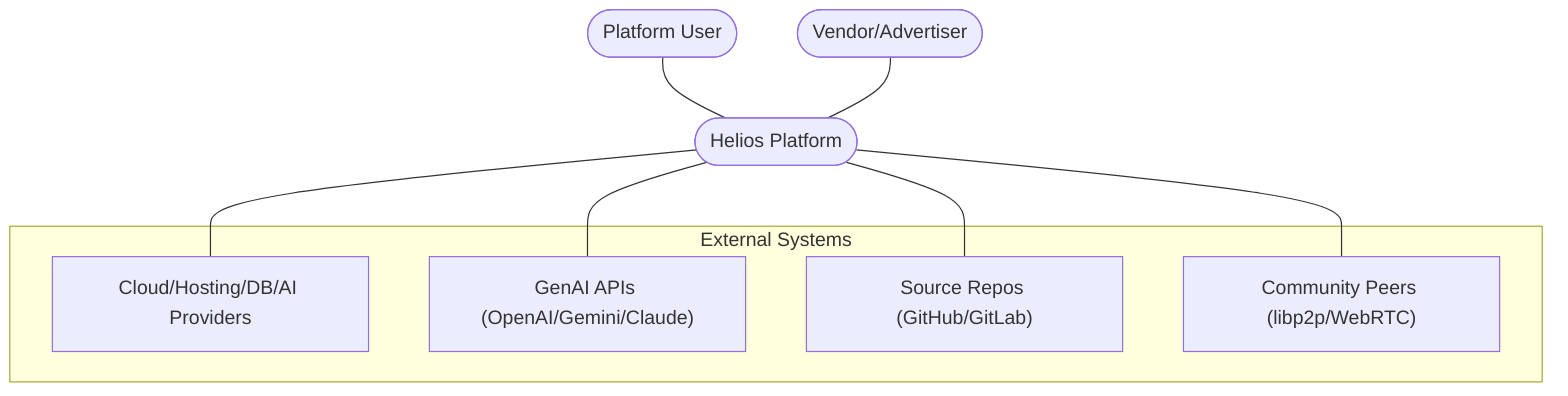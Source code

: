 %% C1: System Context
flowchart TB
  user(["Platform User"])
  vendor(["Vendor/Advertiser"])
  subgraph Ext["External Systems"]
    cloud["Cloud/Hosting/DB/AI Providers"]
    genai["GenAI APIs (OpenAI/Gemini/Claude)"]
    repo["Source Repos (GitHub/GitLab)"]
    community["Community Peers (libp2p/WebRTC)"]
  end
  helios(["Helios Platform"])
  user --- helios
  vendor --- helios
  helios --- cloud
  helios --- genai
  helios --- repo
  helios --- community